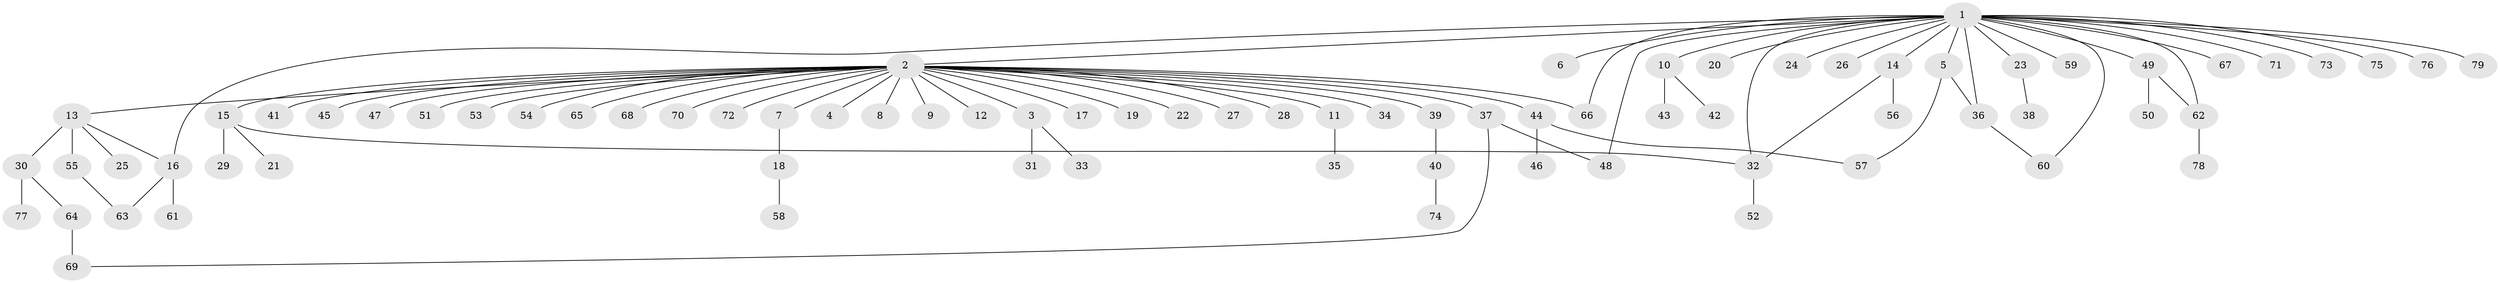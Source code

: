 // original degree distribution, {26: 0.008, 31: 0.008, 6: 0.016, 1: 0.616, 2: 0.192, 3: 0.072, 8: 0.008, 4: 0.056, 5: 0.024}
// Generated by graph-tools (version 1.1) at 2025/50/03/04/25 22:50:37]
// undirected, 79 vertices, 89 edges
graph export_dot {
  node [color=gray90,style=filled];
  1;
  2;
  3;
  4;
  5;
  6;
  7;
  8;
  9;
  10;
  11;
  12;
  13;
  14;
  15;
  16;
  17;
  18;
  19;
  20;
  21;
  22;
  23;
  24;
  25;
  26;
  27;
  28;
  29;
  30;
  31;
  32;
  33;
  34;
  35;
  36;
  37;
  38;
  39;
  40;
  41;
  42;
  43;
  44;
  45;
  46;
  47;
  48;
  49;
  50;
  51;
  52;
  53;
  54;
  55;
  56;
  57;
  58;
  59;
  60;
  61;
  62;
  63;
  64;
  65;
  66;
  67;
  68;
  69;
  70;
  71;
  72;
  73;
  74;
  75;
  76;
  77;
  78;
  79;
  1 -- 2 [weight=1.0];
  1 -- 5 [weight=1.0];
  1 -- 6 [weight=1.0];
  1 -- 10 [weight=1.0];
  1 -- 14 [weight=1.0];
  1 -- 16 [weight=1.0];
  1 -- 20 [weight=1.0];
  1 -- 23 [weight=1.0];
  1 -- 24 [weight=1.0];
  1 -- 26 [weight=1.0];
  1 -- 32 [weight=1.0];
  1 -- 36 [weight=1.0];
  1 -- 48 [weight=1.0];
  1 -- 49 [weight=1.0];
  1 -- 59 [weight=1.0];
  1 -- 60 [weight=1.0];
  1 -- 62 [weight=1.0];
  1 -- 66 [weight=1.0];
  1 -- 67 [weight=1.0];
  1 -- 71 [weight=1.0];
  1 -- 73 [weight=1.0];
  1 -- 75 [weight=1.0];
  1 -- 76 [weight=1.0];
  1 -- 79 [weight=1.0];
  2 -- 3 [weight=1.0];
  2 -- 4 [weight=1.0];
  2 -- 7 [weight=1.0];
  2 -- 8 [weight=1.0];
  2 -- 9 [weight=1.0];
  2 -- 11 [weight=1.0];
  2 -- 12 [weight=1.0];
  2 -- 13 [weight=1.0];
  2 -- 15 [weight=1.0];
  2 -- 17 [weight=1.0];
  2 -- 19 [weight=1.0];
  2 -- 22 [weight=1.0];
  2 -- 27 [weight=1.0];
  2 -- 28 [weight=1.0];
  2 -- 34 [weight=1.0];
  2 -- 37 [weight=1.0];
  2 -- 39 [weight=1.0];
  2 -- 41 [weight=1.0];
  2 -- 44 [weight=1.0];
  2 -- 45 [weight=1.0];
  2 -- 47 [weight=1.0];
  2 -- 51 [weight=1.0];
  2 -- 53 [weight=1.0];
  2 -- 54 [weight=1.0];
  2 -- 65 [weight=1.0];
  2 -- 66 [weight=1.0];
  2 -- 68 [weight=1.0];
  2 -- 70 [weight=1.0];
  2 -- 72 [weight=1.0];
  3 -- 31 [weight=3.0];
  3 -- 33 [weight=1.0];
  5 -- 36 [weight=1.0];
  5 -- 57 [weight=1.0];
  7 -- 18 [weight=1.0];
  10 -- 42 [weight=1.0];
  10 -- 43 [weight=1.0];
  11 -- 35 [weight=1.0];
  13 -- 16 [weight=1.0];
  13 -- 25 [weight=1.0];
  13 -- 30 [weight=1.0];
  13 -- 55 [weight=3.0];
  14 -- 32 [weight=1.0];
  14 -- 56 [weight=1.0];
  15 -- 21 [weight=1.0];
  15 -- 29 [weight=5.0];
  15 -- 32 [weight=1.0];
  16 -- 61 [weight=1.0];
  16 -- 63 [weight=1.0];
  18 -- 58 [weight=1.0];
  23 -- 38 [weight=1.0];
  30 -- 64 [weight=1.0];
  30 -- 77 [weight=1.0];
  32 -- 52 [weight=1.0];
  36 -- 60 [weight=1.0];
  37 -- 48 [weight=1.0];
  37 -- 69 [weight=1.0];
  39 -- 40 [weight=1.0];
  40 -- 74 [weight=1.0];
  44 -- 46 [weight=2.0];
  44 -- 57 [weight=1.0];
  49 -- 50 [weight=1.0];
  49 -- 62 [weight=1.0];
  55 -- 63 [weight=1.0];
  62 -- 78 [weight=1.0];
  64 -- 69 [weight=2.0];
}
